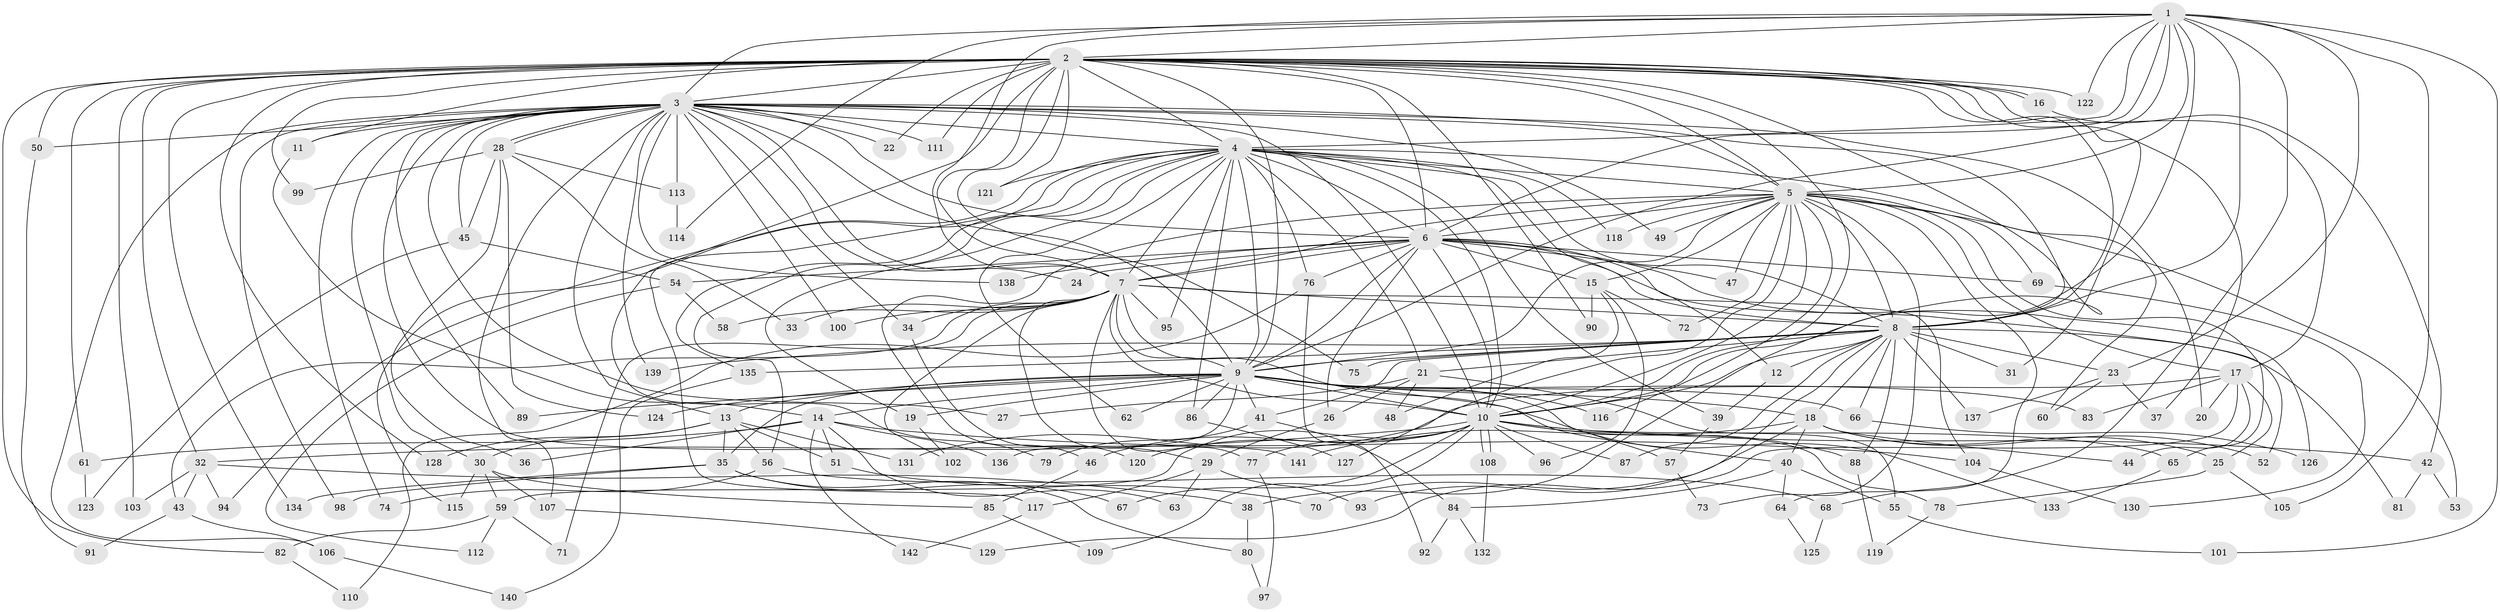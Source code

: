 // coarse degree distribution, {2: 0.11627906976744186, 8: 0.046511627906976744, 7: 0.06976744186046512, 5: 0.18604651162790697, 6: 0.023255813953488372, 3: 0.13953488372093023, 15: 0.06976744186046512, 4: 0.20930232558139536, 29: 0.023255813953488372, 9: 0.023255813953488372, 17: 0.023255813953488372, 18: 0.023255813953488372, 16: 0.023255813953488372, 13: 0.023255813953488372}
// Generated by graph-tools (version 1.1) at 2025/36/03/04/25 23:36:17]
// undirected, 142 vertices, 309 edges
graph export_dot {
  node [color=gray90,style=filled];
  1;
  2;
  3;
  4;
  5;
  6;
  7;
  8;
  9;
  10;
  11;
  12;
  13;
  14;
  15;
  16;
  17;
  18;
  19;
  20;
  21;
  22;
  23;
  24;
  25;
  26;
  27;
  28;
  29;
  30;
  31;
  32;
  33;
  34;
  35;
  36;
  37;
  38;
  39;
  40;
  41;
  42;
  43;
  44;
  45;
  46;
  47;
  48;
  49;
  50;
  51;
  52;
  53;
  54;
  55;
  56;
  57;
  58;
  59;
  60;
  61;
  62;
  63;
  64;
  65;
  66;
  67;
  68;
  69;
  70;
  71;
  72;
  73;
  74;
  75;
  76;
  77;
  78;
  79;
  80;
  81;
  82;
  83;
  84;
  85;
  86;
  87;
  88;
  89;
  90;
  91;
  92;
  93;
  94;
  95;
  96;
  97;
  98;
  99;
  100;
  101;
  102;
  103;
  104;
  105;
  106;
  107;
  108;
  109;
  110;
  111;
  112;
  113;
  114;
  115;
  116;
  117;
  118;
  119;
  120;
  121;
  122;
  123;
  124;
  125;
  126;
  127;
  128;
  129;
  130;
  131;
  132;
  133;
  134;
  135;
  136;
  137;
  138;
  139;
  140;
  141;
  142;
  1 -- 2;
  1 -- 3;
  1 -- 4;
  1 -- 5;
  1 -- 6;
  1 -- 7;
  1 -- 8;
  1 -- 9;
  1 -- 10;
  1 -- 23;
  1 -- 68;
  1 -- 101;
  1 -- 105;
  1 -- 114;
  1 -- 122;
  2 -- 3;
  2 -- 4;
  2 -- 5;
  2 -- 6;
  2 -- 7;
  2 -- 8;
  2 -- 9;
  2 -- 10;
  2 -- 11;
  2 -- 16;
  2 -- 16;
  2 -- 17;
  2 -- 22;
  2 -- 31;
  2 -- 32;
  2 -- 37;
  2 -- 38;
  2 -- 50;
  2 -- 61;
  2 -- 75;
  2 -- 79;
  2 -- 82;
  2 -- 90;
  2 -- 99;
  2 -- 103;
  2 -- 111;
  2 -- 121;
  2 -- 122;
  2 -- 128;
  2 -- 134;
  3 -- 4;
  3 -- 5;
  3 -- 6;
  3 -- 7;
  3 -- 8;
  3 -- 9;
  3 -- 10;
  3 -- 11;
  3 -- 13;
  3 -- 20;
  3 -- 22;
  3 -- 24;
  3 -- 27;
  3 -- 28;
  3 -- 28;
  3 -- 30;
  3 -- 34;
  3 -- 45;
  3 -- 49;
  3 -- 50;
  3 -- 74;
  3 -- 89;
  3 -- 98;
  3 -- 100;
  3 -- 106;
  3 -- 107;
  3 -- 111;
  3 -- 113;
  3 -- 138;
  3 -- 139;
  3 -- 141;
  4 -- 5;
  4 -- 6;
  4 -- 7;
  4 -- 8;
  4 -- 9;
  4 -- 10;
  4 -- 12;
  4 -- 19;
  4 -- 21;
  4 -- 39;
  4 -- 56;
  4 -- 60;
  4 -- 62;
  4 -- 76;
  4 -- 86;
  4 -- 94;
  4 -- 95;
  4 -- 115;
  4 -- 117;
  4 -- 118;
  4 -- 121;
  4 -- 135;
  5 -- 6;
  5 -- 7;
  5 -- 8;
  5 -- 9;
  5 -- 10;
  5 -- 15;
  5 -- 17;
  5 -- 46;
  5 -- 47;
  5 -- 49;
  5 -- 53;
  5 -- 64;
  5 -- 65;
  5 -- 69;
  5 -- 72;
  5 -- 73;
  5 -- 116;
  5 -- 118;
  5 -- 127;
  6 -- 7;
  6 -- 8;
  6 -- 9;
  6 -- 10;
  6 -- 15;
  6 -- 24;
  6 -- 26;
  6 -- 47;
  6 -- 52;
  6 -- 54;
  6 -- 69;
  6 -- 76;
  6 -- 126;
  6 -- 138;
  7 -- 8;
  7 -- 9;
  7 -- 10;
  7 -- 29;
  7 -- 33;
  7 -- 34;
  7 -- 43;
  7 -- 57;
  7 -- 58;
  7 -- 71;
  7 -- 77;
  7 -- 95;
  7 -- 100;
  7 -- 102;
  7 -- 104;
  8 -- 9;
  8 -- 10;
  8 -- 12;
  8 -- 18;
  8 -- 21;
  8 -- 23;
  8 -- 31;
  8 -- 41;
  8 -- 66;
  8 -- 75;
  8 -- 81;
  8 -- 87;
  8 -- 88;
  8 -- 93;
  8 -- 135;
  8 -- 137;
  8 -- 139;
  9 -- 10;
  9 -- 13;
  9 -- 14;
  9 -- 18;
  9 -- 19;
  9 -- 35;
  9 -- 40;
  9 -- 41;
  9 -- 62;
  9 -- 66;
  9 -- 83;
  9 -- 86;
  9 -- 89;
  9 -- 116;
  9 -- 124;
  9 -- 133;
  9 -- 136;
  10 -- 32;
  10 -- 42;
  10 -- 46;
  10 -- 59;
  10 -- 65;
  10 -- 67;
  10 -- 77;
  10 -- 78;
  10 -- 87;
  10 -- 88;
  10 -- 96;
  10 -- 108;
  10 -- 108;
  10 -- 109;
  10 -- 120;
  11 -- 14;
  12 -- 39;
  13 -- 30;
  13 -- 35;
  13 -- 51;
  13 -- 56;
  13 -- 128;
  13 -- 131;
  14 -- 36;
  14 -- 51;
  14 -- 61;
  14 -- 63;
  14 -- 104;
  14 -- 136;
  14 -- 142;
  15 -- 48;
  15 -- 72;
  15 -- 90;
  15 -- 96;
  16 -- 42;
  17 -- 20;
  17 -- 25;
  17 -- 44;
  17 -- 83;
  17 -- 129;
  17 -- 131;
  18 -- 25;
  18 -- 40;
  18 -- 44;
  18 -- 52;
  18 -- 70;
  18 -- 141;
  19 -- 102;
  21 -- 26;
  21 -- 27;
  21 -- 48;
  21 -- 55;
  23 -- 37;
  23 -- 60;
  23 -- 137;
  25 -- 78;
  25 -- 105;
  26 -- 29;
  28 -- 33;
  28 -- 36;
  28 -- 45;
  28 -- 99;
  28 -- 113;
  28 -- 124;
  29 -- 63;
  29 -- 93;
  29 -- 117;
  30 -- 59;
  30 -- 85;
  30 -- 107;
  30 -- 115;
  32 -- 38;
  32 -- 43;
  32 -- 94;
  32 -- 103;
  34 -- 120;
  35 -- 67;
  35 -- 80;
  35 -- 98;
  35 -- 134;
  38 -- 80;
  39 -- 57;
  40 -- 55;
  40 -- 64;
  40 -- 84;
  41 -- 79;
  41 -- 84;
  42 -- 53;
  42 -- 81;
  43 -- 91;
  43 -- 106;
  45 -- 54;
  45 -- 123;
  46 -- 85;
  50 -- 91;
  51 -- 70;
  54 -- 58;
  54 -- 112;
  55 -- 101;
  56 -- 68;
  56 -- 74;
  57 -- 73;
  59 -- 71;
  59 -- 82;
  59 -- 112;
  61 -- 123;
  64 -- 125;
  65 -- 133;
  66 -- 126;
  68 -- 125;
  69 -- 130;
  76 -- 92;
  76 -- 110;
  77 -- 97;
  78 -- 119;
  80 -- 97;
  82 -- 110;
  84 -- 92;
  84 -- 132;
  85 -- 109;
  86 -- 127;
  88 -- 119;
  104 -- 130;
  106 -- 140;
  107 -- 129;
  108 -- 132;
  113 -- 114;
  117 -- 142;
  135 -- 140;
}
